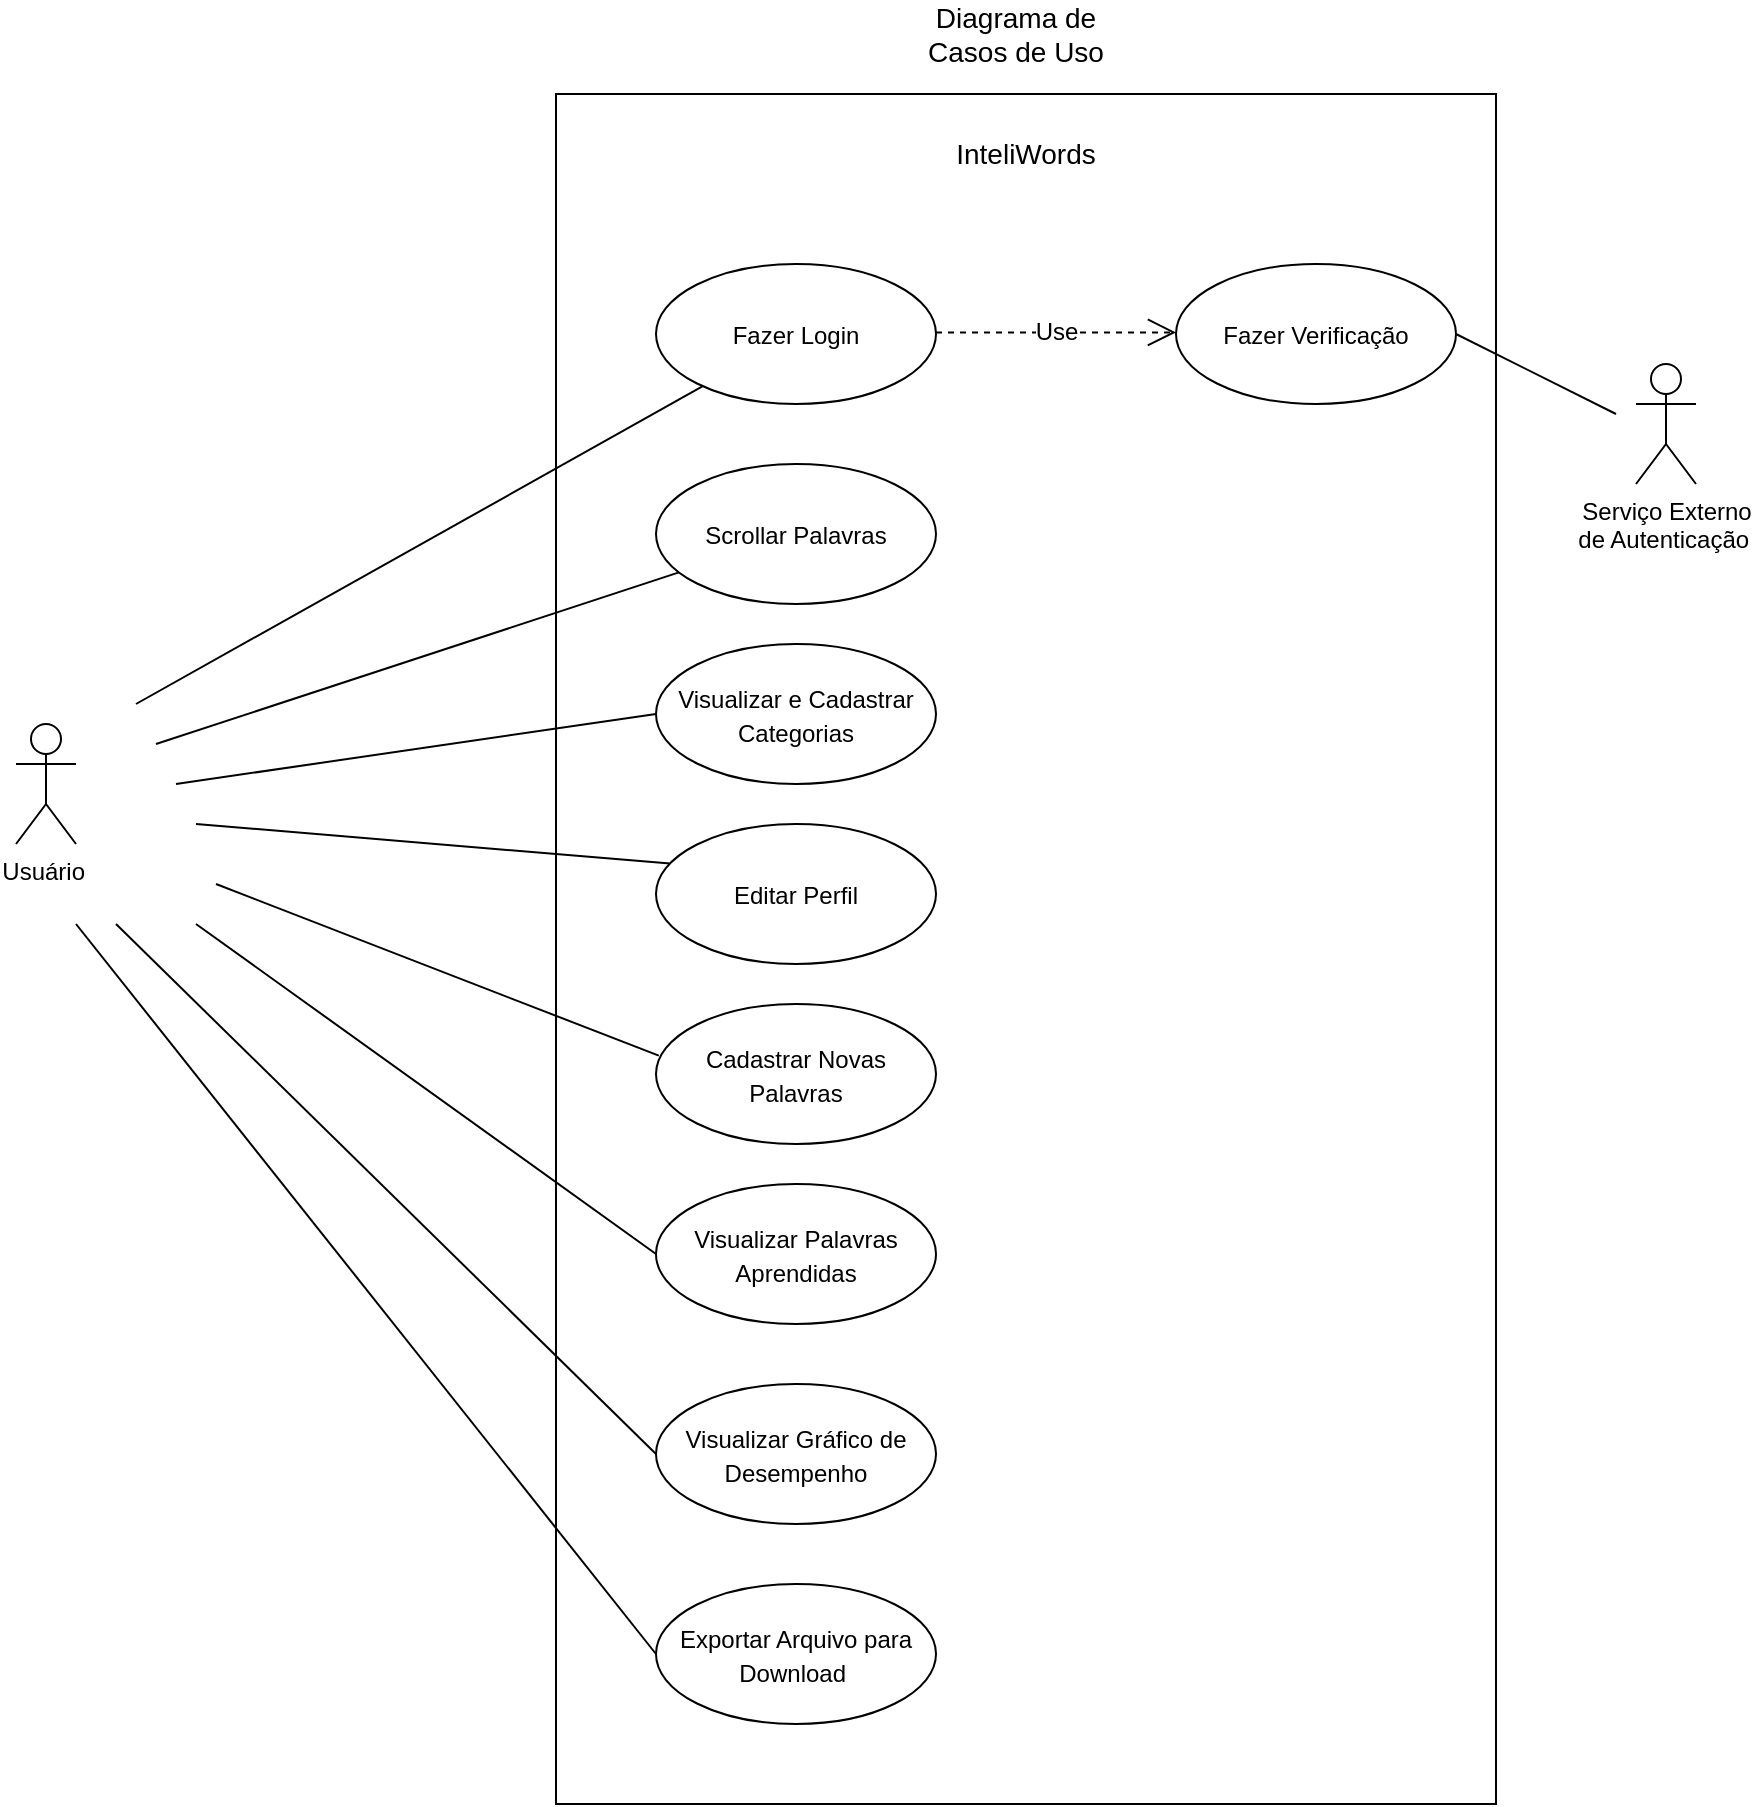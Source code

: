 <mxfile version="17.2.1" type="device" pages="4"><diagram id="paSRn-Yn3ksIK5DWVa9q" name="Casos-de-Uso"><mxGraphModel dx="1865" dy="579" grid="1" gridSize="10" guides="1" tooltips="1" connect="1" arrows="1" fold="1" page="1" pageScale="1" pageWidth="827" pageHeight="1169" math="0" shadow="0"><root><mxCell id="0"/><mxCell id="1" parent="0"/><mxCell id="obXi1if2XEoIWcobELV8-1" value="Usuário&amp;nbsp;" style="shape=umlActor;verticalLabelPosition=bottom;verticalAlign=top;html=1;" parent="1" vertex="1"><mxGeometry x="-40" y="390" width="30" height="60" as="geometry"/></mxCell><mxCell id="obXi1if2XEoIWcobELV8-2" value="" style="rounded=0;whiteSpace=wrap;html=1;" parent="1" vertex="1"><mxGeometry x="230" y="75" width="470" height="855" as="geometry"/></mxCell><mxCell id="obXi1if2XEoIWcobELV8-3" value="&lt;font style=&quot;font-size: 14px&quot;&gt;InteliWords&lt;/font&gt;" style="text;html=1;strokeColor=none;fillColor=none;align=center;verticalAlign=middle;whiteSpace=wrap;rounded=0;" parent="1" vertex="1"><mxGeometry x="435" y="90" width="60" height="30" as="geometry"/></mxCell><mxCell id="obXi1if2XEoIWcobELV8-4" value="&lt;span style=&quot;font-size: 12px&quot;&gt;Fazer Login&lt;/span&gt;" style="ellipse;whiteSpace=wrap;html=1;fontSize=14;" parent="1" vertex="1"><mxGeometry x="280" y="160" width="140" height="70" as="geometry"/></mxCell><mxCell id="obXi1if2XEoIWcobELV8-5" value="&lt;span style=&quot;font-size: 12px&quot;&gt;Fazer Verificação&lt;/span&gt;" style="ellipse;whiteSpace=wrap;html=1;fontSize=14;" parent="1" vertex="1"><mxGeometry x="540" y="160" width="140" height="70" as="geometry"/></mxCell><mxCell id="obXi1if2XEoIWcobELV8-7" value="Use" style="endArrow=open;endSize=12;dashed=1;html=1;rounded=0;fontSize=12;" parent="1" edge="1"><mxGeometry width="160" relative="1" as="geometry"><mxPoint x="420" y="194.23" as="sourcePoint"/><mxPoint x="540" y="194.23" as="targetPoint"/></mxGeometry></mxCell><mxCell id="obXi1if2XEoIWcobELV8-12" value="&lt;span style=&quot;font-size: 12px&quot;&gt;Scrollar Palavras&lt;/span&gt;" style="ellipse;whiteSpace=wrap;html=1;fontSize=14;" parent="1" vertex="1"><mxGeometry x="280" y="260" width="140" height="70" as="geometry"/></mxCell><mxCell id="obXi1if2XEoIWcobELV8-13" value="&lt;span style=&quot;font-size: 12px&quot;&gt;Visualizar e Cadastrar Categorias&lt;/span&gt;" style="ellipse;whiteSpace=wrap;html=1;fontSize=14;" parent="1" vertex="1"><mxGeometry x="280" y="350" width="140" height="70" as="geometry"/></mxCell><mxCell id="obXi1if2XEoIWcobELV8-14" value="&lt;span style=&quot;font-size: 12px&quot;&gt;Cadastrar Novas Palavras&lt;/span&gt;" style="ellipse;whiteSpace=wrap;html=1;fontSize=14;" parent="1" vertex="1"><mxGeometry x="280" y="530" width="140" height="70" as="geometry"/></mxCell><mxCell id="obXi1if2XEoIWcobELV8-15" value="&lt;span style=&quot;font-size: 12px&quot;&gt;Visualizar Palavras Aprendidas&lt;/span&gt;" style="ellipse;whiteSpace=wrap;html=1;fontSize=14;" parent="1" vertex="1"><mxGeometry x="280" y="620" width="140" height="70" as="geometry"/></mxCell><mxCell id="obXi1if2XEoIWcobELV8-17" value="&lt;span style=&quot;font-size: 12px&quot;&gt;Editar Perfil&lt;/span&gt;" style="ellipse;whiteSpace=wrap;html=1;fontSize=14;" parent="1" vertex="1"><mxGeometry x="280" y="440" width="140" height="70" as="geometry"/></mxCell><mxCell id="obXi1if2XEoIWcobELV8-18" value="" style="endArrow=none;html=1;rounded=0;fontSize=12;" parent="1" target="obXi1if2XEoIWcobELV8-4" edge="1"><mxGeometry width="50" height="50" relative="1" as="geometry"><mxPoint x="20" y="380" as="sourcePoint"/><mxPoint x="190" y="150" as="targetPoint"/></mxGeometry></mxCell><mxCell id="obXi1if2XEoIWcobELV8-20" value="" style="endArrow=none;html=1;rounded=0;fontSize=12;" parent="1" target="obXi1if2XEoIWcobELV8-12" edge="1"><mxGeometry width="50" height="50" relative="1" as="geometry"><mxPoint x="30" y="400" as="sourcePoint"/><mxPoint x="295.673" y="292.978" as="targetPoint"/></mxGeometry></mxCell><mxCell id="obXi1if2XEoIWcobELV8-21" value="" style="endArrow=none;html=1;rounded=0;fontSize=12;entryX=0;entryY=0.5;entryDx=0;entryDy=0;" parent="1" target="obXi1if2XEoIWcobELV8-13" edge="1"><mxGeometry width="50" height="50" relative="1" as="geometry"><mxPoint x="40" y="420" as="sourcePoint"/><mxPoint x="303.483" y="325.651" as="targetPoint"/></mxGeometry></mxCell><mxCell id="obXi1if2XEoIWcobELV8-22" value="" style="endArrow=none;html=1;rounded=0;fontSize=12;entryX=0.05;entryY=0.283;entryDx=0;entryDy=0;entryPerimeter=0;" parent="1" target="obXi1if2XEoIWcobELV8-17" edge="1"><mxGeometry width="50" height="50" relative="1" as="geometry"><mxPoint x="50" y="440" as="sourcePoint"/><mxPoint x="290" y="395" as="targetPoint"/></mxGeometry></mxCell><mxCell id="obXi1if2XEoIWcobELV8-23" value="" style="endArrow=none;html=1;rounded=0;fontSize=12;entryX=0.01;entryY=0.369;entryDx=0;entryDy=0;entryPerimeter=0;" parent="1" target="obXi1if2XEoIWcobELV8-14" edge="1"><mxGeometry width="50" height="50" relative="1" as="geometry"><mxPoint x="60" y="470" as="sourcePoint"/><mxPoint x="297" y="469.81" as="targetPoint"/></mxGeometry></mxCell><mxCell id="obXi1if2XEoIWcobELV8-25" value="&lt;span style=&quot;font-size: 12px&quot;&gt;Visualizar Gráfico de Desempenho&lt;/span&gt;" style="ellipse;whiteSpace=wrap;html=1;fontSize=14;" parent="1" vertex="1"><mxGeometry x="280" y="720" width="140" height="70" as="geometry"/></mxCell><mxCell id="obXi1if2XEoIWcobELV8-27" value="" style="endArrow=none;html=1;rounded=0;fontSize=12;entryX=0;entryY=0.5;entryDx=0;entryDy=0;" parent="1" target="obXi1if2XEoIWcobELV8-15" edge="1"><mxGeometry width="50" height="50" relative="1" as="geometry"><mxPoint x="50" y="490" as="sourcePoint"/><mxPoint x="261.4" y="565.83" as="targetPoint"/></mxGeometry></mxCell><mxCell id="obXi1if2XEoIWcobELV8-28" value="" style="endArrow=none;html=1;rounded=0;fontSize=12;entryX=0;entryY=0.5;entryDx=0;entryDy=0;" parent="1" target="obXi1if2XEoIWcobELV8-25" edge="1"><mxGeometry width="50" height="50" relative="1" as="geometry"><mxPoint x="10" y="490" as="sourcePoint"/><mxPoint x="260" y="675" as="targetPoint"/></mxGeometry></mxCell><mxCell id="obXi1if2XEoIWcobELV8-41" value="&lt;span style=&quot;font-size: 14px&quot;&gt;Diagrama de Casos de Uso&lt;/span&gt;" style="text;html=1;strokeColor=none;fillColor=none;align=center;verticalAlign=middle;whiteSpace=wrap;rounded=0;" parent="1" vertex="1"><mxGeometry x="410" y="30" width="100" height="30" as="geometry"/></mxCell><mxCell id="obXi1if2XEoIWcobELV8-42" value="Serviço Externo&lt;br&gt;de Autenticação&amp;nbsp;" style="shape=umlActor;verticalLabelPosition=bottom;verticalAlign=top;html=1;" parent="1" vertex="1"><mxGeometry x="770" y="210" width="30" height="60" as="geometry"/></mxCell><mxCell id="obXi1if2XEoIWcobELV8-44" value="" style="endArrow=none;html=1;rounded=0;fontSize=12;exitX=1;exitY=0.5;exitDx=0;exitDy=0;" parent="1" source="obXi1if2XEoIWcobELV8-5" edge="1"><mxGeometry width="50" height="50" relative="1" as="geometry"><mxPoint x="420" y="390" as="sourcePoint"/><mxPoint x="760" y="235" as="targetPoint"/></mxGeometry></mxCell><mxCell id="KtmjBKizJ_OUmA9YbcLY-1" value="&lt;span style=&quot;font-size: 12px&quot;&gt;Exportar Arquivo para Download&amp;nbsp;&lt;/span&gt;" style="ellipse;whiteSpace=wrap;html=1;fontSize=14;" parent="1" vertex="1"><mxGeometry x="280" y="820" width="140" height="70" as="geometry"/></mxCell><mxCell id="KtmjBKizJ_OUmA9YbcLY-2" value="" style="endArrow=none;html=1;rounded=0;fontSize=12;entryX=0;entryY=0.5;entryDx=0;entryDy=0;" parent="1" target="KtmjBKizJ_OUmA9YbcLY-1" edge="1"><mxGeometry width="50" height="50" relative="1" as="geometry"><mxPoint x="-10" y="490" as="sourcePoint"/><mxPoint x="270" y="850" as="targetPoint"/></mxGeometry></mxCell></root></mxGraphModel></diagram><diagram id="_Dv4QqCmJQwySrr1xYNk" name="MER-Conceitual"><mxGraphModel dx="562" dy="577" grid="1" gridSize="10" guides="1" tooltips="1" connect="1" arrows="1" fold="1" page="1" pageScale="1" pageWidth="827" pageHeight="1169" math="0" shadow="0"><root><mxCell id="0"/><mxCell id="1" parent="0"/><mxCell id="rVqC3Eb0WJimWEoPqvsY-4" style="edgeStyle=orthogonalEdgeStyle;rounded=0;orthogonalLoop=1;jettySize=auto;html=1;entryX=0;entryY=0.5;entryDx=0;entryDy=0;endArrow=none;endFill=0;" parent="1" source="SmYDaDlkb3276MSdxB4Z-1" target="SmYDaDlkb3276MSdxB4Z-2" edge="1"><mxGeometry relative="1" as="geometry"><Array as="points"><mxPoint x="270" y="430"/></Array></mxGeometry></mxCell><mxCell id="SmYDaDlkb3276MSdxB4Z-1" value="Usuario" style="whiteSpace=wrap;html=1;align=center;" parent="1" vertex="1"><mxGeometry x="230" y="360" width="100" height="40" as="geometry"/></mxCell><mxCell id="rVqC3Eb0WJimWEoPqvsY-3" style="edgeStyle=orthogonalEdgeStyle;rounded=0;orthogonalLoop=1;jettySize=auto;html=1;endArrow=none;endFill=0;" parent="1" source="SmYDaDlkb3276MSdxB4Z-2" target="SmYDaDlkb3276MSdxB4Z-3" edge="1"><mxGeometry relative="1" as="geometry"/></mxCell><mxCell id="SmYDaDlkb3276MSdxB4Z-2" value="NomeCategoria" style="whiteSpace=wrap;html=1;align=center;" parent="1" vertex="1"><mxGeometry x="430" y="410" width="100" height="40" as="geometry"/></mxCell><mxCell id="SmYDaDlkb3276MSdxB4Z-3" value="PalavrasUsuario" style="whiteSpace=wrap;html=1;align=center;" parent="1" vertex="1"><mxGeometry x="640" y="360" width="100" height="40" as="geometry"/></mxCell><mxCell id="CJldCpGB_yZu2jR_Q2ml-3" value="1" style="text;html=1;align=center;verticalAlign=middle;resizable=0;points=[];autosize=1;strokeColor=none;fillColor=none;" parent="1" vertex="1"><mxGeometry x="250" y="400" width="20" height="20" as="geometry"/></mxCell><mxCell id="CJldCpGB_yZu2jR_Q2ml-4" value="1" style="text;html=1;align=center;verticalAlign=middle;resizable=0;points=[];autosize=1;strokeColor=none;fillColor=none;" parent="1" vertex="1"><mxGeometry x="530" y="410" width="20" height="20" as="geometry"/></mxCell><mxCell id="CJldCpGB_yZu2jR_Q2ml-5" value="N" style="text;html=1;align=center;verticalAlign=middle;resizable=0;points=[];autosize=1;strokeColor=none;fillColor=none;" parent="1" vertex="1"><mxGeometry x="690" y="400" width="20" height="20" as="geometry"/></mxCell><mxCell id="CJldCpGB_yZu2jR_Q2ml-6" value="N" style="text;html=1;align=center;verticalAlign=middle;resizable=0;points=[];autosize=1;strokeColor=none;fillColor=none;" parent="1" vertex="1"><mxGeometry x="410" y="410" width="20" height="20" as="geometry"/></mxCell></root></mxGraphModel></diagram><diagram id="atFK7kUKAw8fVQMb6RmW" name="MER-LÓGICO"><mxGraphModel dx="1038" dy="579" grid="1" gridSize="10" guides="1" tooltips="1" connect="1" arrows="1" fold="1" page="1" pageScale="1" pageWidth="827" pageHeight="1169" math="0" shadow="0"><root><mxCell id="BHOm-FVCa-HRF7TYZe_W-0"/><mxCell id="BHOm-FVCa-HRF7TYZe_W-1" parent="BHOm-FVCa-HRF7TYZe_W-0"/><mxCell id="cLUZGT3sgF4Qy4oNZ-go-7" value="Usuario" style="shape=table;startSize=30;container=1;collapsible=1;childLayout=tableLayout;fixedRows=1;rowLines=0;fontStyle=1;align=center;resizeLast=1;fontSize=12;" parent="BHOm-FVCa-HRF7TYZe_W-1" vertex="1"><mxGeometry x="290" y="200" width="180" height="220" as="geometry"/></mxCell><mxCell id="cLUZGT3sgF4Qy4oNZ-go-11" value="" style="shape=tableRow;horizontal=0;startSize=0;swimlaneHead=0;swimlaneBody=0;fillColor=none;collapsible=0;dropTarget=0;points=[[0,0.5],[1,0.5]];portConstraint=eastwest;top=0;left=0;right=0;bottom=1;fontSize=12;" parent="cLUZGT3sgF4Qy4oNZ-go-7" vertex="1"><mxGeometry y="30" width="180" height="30" as="geometry"/></mxCell><mxCell id="cLUZGT3sgF4Qy4oNZ-go-12" value="PK" style="shape=partialRectangle;connectable=0;fillColor=none;top=0;left=0;bottom=0;right=0;fontStyle=1;overflow=hidden;fontSize=12;" parent="cLUZGT3sgF4Qy4oNZ-go-11" vertex="1"><mxGeometry width="60" height="30" as="geometry"><mxRectangle width="60" height="30" as="alternateBounds"/></mxGeometry></mxCell><mxCell id="cLUZGT3sgF4Qy4oNZ-go-13" value="idUsuario" style="shape=partialRectangle;connectable=0;fillColor=none;top=0;left=0;bottom=0;right=0;align=left;spacingLeft=6;fontStyle=5;overflow=hidden;fontSize=12;" parent="cLUZGT3sgF4Qy4oNZ-go-11" vertex="1"><mxGeometry x="60" width="120" height="30" as="geometry"><mxRectangle width="120" height="30" as="alternateBounds"/></mxGeometry></mxCell><mxCell id="cLUZGT3sgF4Qy4oNZ-go-14" value="" style="shape=tableRow;horizontal=0;startSize=0;swimlaneHead=0;swimlaneBody=0;fillColor=none;collapsible=0;dropTarget=0;points=[[0,0.5],[1,0.5]];portConstraint=eastwest;top=0;left=0;right=0;bottom=0;fontSize=12;" parent="cLUZGT3sgF4Qy4oNZ-go-7" vertex="1"><mxGeometry y="60" width="180" height="30" as="geometry"/></mxCell><mxCell id="cLUZGT3sgF4Qy4oNZ-go-15" value="" style="shape=partialRectangle;connectable=0;fillColor=none;top=0;left=0;bottom=0;right=0;editable=1;overflow=hidden;fontSize=12;" parent="cLUZGT3sgF4Qy4oNZ-go-14" vertex="1"><mxGeometry width="60" height="30" as="geometry"><mxRectangle width="60" height="30" as="alternateBounds"/></mxGeometry></mxCell><mxCell id="cLUZGT3sgF4Qy4oNZ-go-16" value="email: varchar(255)" style="shape=partialRectangle;connectable=0;fillColor=none;top=0;left=0;bottom=0;right=0;align=left;spacingLeft=6;overflow=hidden;fontSize=12;" parent="cLUZGT3sgF4Qy4oNZ-go-14" vertex="1"><mxGeometry x="60" width="120" height="30" as="geometry"><mxRectangle width="120" height="30" as="alternateBounds"/></mxGeometry></mxCell><mxCell id="cLUZGT3sgF4Qy4oNZ-go-17" value="" style="shape=tableRow;horizontal=0;startSize=0;swimlaneHead=0;swimlaneBody=0;fillColor=none;collapsible=0;dropTarget=0;points=[[0,0.5],[1,0.5]];portConstraint=eastwest;top=0;left=0;right=0;bottom=0;fontSize=12;" parent="cLUZGT3sgF4Qy4oNZ-go-7" vertex="1"><mxGeometry y="90" width="180" height="30" as="geometry"/></mxCell><mxCell id="cLUZGT3sgF4Qy4oNZ-go-18" value="" style="shape=partialRectangle;connectable=0;fillColor=none;top=0;left=0;bottom=0;right=0;editable=1;overflow=hidden;fontSize=12;" parent="cLUZGT3sgF4Qy4oNZ-go-17" vertex="1"><mxGeometry width="60" height="30" as="geometry"><mxRectangle width="60" height="30" as="alternateBounds"/></mxGeometry></mxCell><mxCell id="cLUZGT3sgF4Qy4oNZ-go-19" value="nome: varchar(255)" style="shape=partialRectangle;connectable=0;fillColor=none;top=0;left=0;bottom=0;right=0;align=left;spacingLeft=6;overflow=hidden;fontSize=12;" parent="cLUZGT3sgF4Qy4oNZ-go-17" vertex="1"><mxGeometry x="60" width="120" height="30" as="geometry"><mxRectangle width="120" height="30" as="alternateBounds"/></mxGeometry></mxCell><mxCell id="cLUZGT3sgF4Qy4oNZ-go-20" value="" style="shape=tableRow;horizontal=0;startSize=0;swimlaneHead=0;swimlaneBody=0;fillColor=none;collapsible=0;dropTarget=0;points=[[0,0.5],[1,0.5]];portConstraint=eastwest;top=0;left=0;right=0;bottom=0;fontSize=12;" parent="cLUZGT3sgF4Qy4oNZ-go-7" vertex="1"><mxGeometry y="120" width="180" height="30" as="geometry"/></mxCell><mxCell id="cLUZGT3sgF4Qy4oNZ-go-21" value="" style="shape=partialRectangle;connectable=0;fillColor=none;top=0;left=0;bottom=0;right=0;editable=1;overflow=hidden;fontSize=12;" parent="cLUZGT3sgF4Qy4oNZ-go-20" vertex="1"><mxGeometry width="60" height="30" as="geometry"><mxRectangle width="60" height="30" as="alternateBounds"/></mxGeometry></mxCell><mxCell id="cLUZGT3sgF4Qy4oNZ-go-22" value="userId: varchar(255)" style="shape=partialRectangle;connectable=0;fillColor=none;top=0;left=0;bottom=0;right=0;align=left;spacingLeft=6;overflow=hidden;fontSize=12;" parent="cLUZGT3sgF4Qy4oNZ-go-20" vertex="1"><mxGeometry x="60" width="120" height="30" as="geometry"><mxRectangle width="120" height="30" as="alternateBounds"/></mxGeometry></mxCell><mxCell id="cLUZGT3sgF4Qy4oNZ-go-23" value="" style="shape=tableRow;horizontal=0;startSize=0;swimlaneHead=0;swimlaneBody=0;fillColor=none;collapsible=0;dropTarget=0;points=[[0,0.5],[1,0.5]];portConstraint=eastwest;top=0;left=0;right=0;bottom=0;fontSize=12;" parent="cLUZGT3sgF4Qy4oNZ-go-7" vertex="1"><mxGeometry y="150" width="180" height="30" as="geometry"/></mxCell><mxCell id="cLUZGT3sgF4Qy4oNZ-go-24" value="" style="shape=partialRectangle;connectable=0;fillColor=none;top=0;left=0;bottom=0;right=0;editable=1;overflow=hidden;fontSize=12;" parent="cLUZGT3sgF4Qy4oNZ-go-23" vertex="1"><mxGeometry width="60" height="30" as="geometry"><mxRectangle width="60" height="30" as="alternateBounds"/></mxGeometry></mxCell><mxCell id="cLUZGT3sgF4Qy4oNZ-go-25" value="foto: varchar(255)" style="shape=partialRectangle;connectable=0;fillColor=none;top=0;left=0;bottom=0;right=0;align=left;spacingLeft=6;overflow=hidden;fontSize=12;" parent="cLUZGT3sgF4Qy4oNZ-go-23" vertex="1"><mxGeometry x="60" width="120" height="30" as="geometry"><mxRectangle width="120" height="30" as="alternateBounds"/></mxGeometry></mxCell><mxCell id="Xp9KRjz3Iol4NCc22MZR-0" value="" style="shape=tableRow;horizontal=0;startSize=0;swimlaneHead=0;swimlaneBody=0;fillColor=none;collapsible=0;dropTarget=0;points=[[0,0.5],[1,0.5]];portConstraint=eastwest;top=0;left=0;right=0;bottom=0;fontSize=12;" parent="cLUZGT3sgF4Qy4oNZ-go-7" vertex="1"><mxGeometry y="180" width="180" height="30" as="geometry"/></mxCell><mxCell id="Xp9KRjz3Iol4NCc22MZR-1" value="" style="shape=partialRectangle;connectable=0;fillColor=none;top=0;left=0;bottom=0;right=0;editable=1;overflow=hidden;fontSize=12;" parent="Xp9KRjz3Iol4NCc22MZR-0" vertex="1"><mxGeometry width="60" height="30" as="geometry"><mxRectangle width="60" height="30" as="alternateBounds"/></mxGeometry></mxCell><mxCell id="Xp9KRjz3Iol4NCc22MZR-2" value="ativado: bit" style="shape=partialRectangle;connectable=0;fillColor=none;top=0;left=0;bottom=0;right=0;align=left;spacingLeft=6;overflow=hidden;fontSize=12;" parent="Xp9KRjz3Iol4NCc22MZR-0" vertex="1"><mxGeometry x="60" width="120" height="30" as="geometry"><mxRectangle width="120" height="30" as="alternateBounds"/></mxGeometry></mxCell><mxCell id="_75o64aLXUpikpEKsATQ-0" value="PalavrasUsuario" style="shape=table;startSize=20;container=1;collapsible=1;childLayout=tableLayout;fixedRows=1;rowLines=0;fontStyle=1;align=center;resizeLast=1;fontSize=12;" parent="BHOm-FVCa-HRF7TYZe_W-1" vertex="1"><mxGeometry x="840" y="170" width="180" height="250" as="geometry"/></mxCell><mxCell id="_75o64aLXUpikpEKsATQ-16" value="" style="shape=tableRow;horizontal=0;startSize=0;swimlaneHead=0;swimlaneBody=0;fillColor=none;collapsible=0;dropTarget=0;points=[[0,0.5],[1,0.5]];portConstraint=eastwest;top=0;left=0;right=0;bottom=0;fontSize=12;" parent="_75o64aLXUpikpEKsATQ-0" vertex="1"><mxGeometry y="20" width="180" height="30" as="geometry"/></mxCell><mxCell id="_75o64aLXUpikpEKsATQ-17" value="PK" style="shape=partialRectangle;connectable=0;fillColor=none;top=0;left=0;bottom=0;right=0;fontStyle=0;overflow=hidden;fontSize=12;" parent="_75o64aLXUpikpEKsATQ-16" vertex="1"><mxGeometry width="30" height="30" as="geometry"><mxRectangle width="30" height="30" as="alternateBounds"/></mxGeometry></mxCell><mxCell id="_75o64aLXUpikpEKsATQ-18" value="idPalavrasUsuario" style="shape=partialRectangle;connectable=0;fillColor=none;top=0;left=0;bottom=0;right=0;align=left;spacingLeft=6;fontStyle=5;overflow=hidden;fontSize=12;" parent="_75o64aLXUpikpEKsATQ-16" vertex="1"><mxGeometry x="30" width="150" height="30" as="geometry"><mxRectangle width="150" height="30" as="alternateBounds"/></mxGeometry></mxCell><mxCell id="_75o64aLXUpikpEKsATQ-22" value="" style="shape=tableRow;horizontal=0;startSize=0;swimlaneHead=0;swimlaneBody=0;fillColor=none;collapsible=0;dropTarget=0;points=[[0,0.5],[1,0.5]];portConstraint=eastwest;top=0;left=0;right=0;bottom=1;fontSize=12;" parent="_75o64aLXUpikpEKsATQ-0" vertex="1"><mxGeometry y="50" width="180" height="30" as="geometry"/></mxCell><mxCell id="_75o64aLXUpikpEKsATQ-23" value="FK" style="shape=partialRectangle;connectable=0;fillColor=none;top=0;left=0;bottom=0;right=0;fontStyle=0;overflow=hidden;fontSize=12;" parent="_75o64aLXUpikpEKsATQ-22" vertex="1"><mxGeometry width="30" height="30" as="geometry"><mxRectangle width="30" height="30" as="alternateBounds"/></mxGeometry></mxCell><mxCell id="_75o64aLXUpikpEKsATQ-24" value="idCategoria" style="shape=partialRectangle;connectable=0;fillColor=none;top=0;left=0;bottom=0;right=0;align=left;spacingLeft=6;fontStyle=0;overflow=hidden;fontSize=12;" parent="_75o64aLXUpikpEKsATQ-22" vertex="1"><mxGeometry x="30" width="150" height="30" as="geometry"><mxRectangle width="150" height="30" as="alternateBounds"/></mxGeometry></mxCell><mxCell id="BHOm-FVCa-HRF7TYZe_W-19" value="" style="shape=tableRow;horizontal=0;startSize=0;swimlaneHead=0;swimlaneBody=0;fillColor=none;collapsible=0;dropTarget=0;points=[[0,0.5],[1,0.5]];portConstraint=eastwest;top=0;left=0;right=0;bottom=0;fontSize=12;" parent="_75o64aLXUpikpEKsATQ-0" vertex="1"><mxGeometry y="80" width="180" height="30" as="geometry"/></mxCell><mxCell id="BHOm-FVCa-HRF7TYZe_W-20" value="" style="shape=partialRectangle;connectable=0;fillColor=none;top=0;left=0;bottom=0;right=0;editable=1;overflow=hidden;fontSize=12;" parent="BHOm-FVCa-HRF7TYZe_W-19" vertex="1"><mxGeometry width="30" height="30" as="geometry"><mxRectangle width="30" height="30" as="alternateBounds"/></mxGeometry></mxCell><mxCell id="BHOm-FVCa-HRF7TYZe_W-21" value="tituloPalavra: varchar(80)" style="shape=partialRectangle;connectable=0;fillColor=none;top=0;left=0;bottom=0;right=0;align=left;spacingLeft=6;overflow=hidden;fontSize=12;" parent="BHOm-FVCa-HRF7TYZe_W-19" vertex="1"><mxGeometry x="30" width="150" height="30" as="geometry"><mxRectangle width="150" height="30" as="alternateBounds"/></mxGeometry></mxCell><mxCell id="BHOm-FVCa-HRF7TYZe_W-25" value="" style="shape=tableRow;horizontal=0;startSize=0;swimlaneHead=0;swimlaneBody=0;fillColor=none;collapsible=0;dropTarget=0;points=[[0,0.5],[1,0.5]];portConstraint=eastwest;top=0;left=0;right=0;bottom=0;fontSize=12;" parent="_75o64aLXUpikpEKsATQ-0" vertex="1"><mxGeometry y="110" width="180" height="30" as="geometry"/></mxCell><mxCell id="BHOm-FVCa-HRF7TYZe_W-26" value="" style="shape=partialRectangle;connectable=0;fillColor=none;top=0;left=0;bottom=0;right=0;editable=1;overflow=hidden;fontSize=12;" parent="BHOm-FVCa-HRF7TYZe_W-25" vertex="1"><mxGeometry width="30" height="30" as="geometry"><mxRectangle width="30" height="30" as="alternateBounds"/></mxGeometry></mxCell><mxCell id="BHOm-FVCa-HRF7TYZe_W-27" value="definicao: varchar(255)" style="shape=partialRectangle;connectable=0;fillColor=none;top=0;left=0;bottom=0;right=0;align=left;spacingLeft=6;overflow=hidden;fontSize=12;" parent="BHOm-FVCa-HRF7TYZe_W-25" vertex="1"><mxGeometry x="30" width="150" height="30" as="geometry"><mxRectangle width="150" height="30" as="alternateBounds"/></mxGeometry></mxCell><mxCell id="-CJi5OY7o-g9V_LBo7jm-0" value="" style="shape=tableRow;horizontal=0;startSize=0;swimlaneHead=0;swimlaneBody=0;fillColor=none;collapsible=0;dropTarget=0;points=[[0,0.5],[1,0.5]];portConstraint=eastwest;top=0;left=0;right=0;bottom=0;fontSize=12;" parent="_75o64aLXUpikpEKsATQ-0" vertex="1"><mxGeometry y="140" width="180" height="30" as="geometry"/></mxCell><mxCell id="-CJi5OY7o-g9V_LBo7jm-1" value="" style="shape=partialRectangle;connectable=0;fillColor=none;top=0;left=0;bottom=0;right=0;editable=1;overflow=hidden;fontSize=12;" parent="-CJi5OY7o-g9V_LBo7jm-0" vertex="1"><mxGeometry width="30" height="30" as="geometry"><mxRectangle width="30" height="30" as="alternateBounds"/></mxGeometry></mxCell><mxCell id="-CJi5OY7o-g9V_LBo7jm-2" value="descricao: varchar(255)" style="shape=partialRectangle;connectable=0;fillColor=none;top=0;left=0;bottom=0;right=0;align=left;spacingLeft=6;overflow=hidden;fontSize=12;" parent="-CJi5OY7o-g9V_LBo7jm-0" vertex="1"><mxGeometry x="30" width="150" height="30" as="geometry"><mxRectangle width="150" height="30" as="alternateBounds"/></mxGeometry></mxCell><mxCell id="BNwJeU6bYJwaxQw9tD8Y-3" value="" style="shape=tableRow;horizontal=0;startSize=0;swimlaneHead=0;swimlaneBody=0;fillColor=none;collapsible=0;dropTarget=0;points=[[0,0.5],[1,0.5]];portConstraint=eastwest;top=0;left=0;right=0;bottom=0;fontSize=12;" parent="_75o64aLXUpikpEKsATQ-0" vertex="1"><mxGeometry y="170" width="180" height="30" as="geometry"/></mxCell><mxCell id="BNwJeU6bYJwaxQw9tD8Y-4" value="" style="shape=partialRectangle;connectable=0;fillColor=none;top=0;left=0;bottom=0;right=0;editable=1;overflow=hidden;fontSize=12;" parent="BNwJeU6bYJwaxQw9tD8Y-3" vertex="1"><mxGeometry width="30" height="30" as="geometry"><mxRectangle width="30" height="30" as="alternateBounds"/></mxGeometry></mxCell><mxCell id="BNwJeU6bYJwaxQw9tD8Y-5" value="aprendido : bit" style="shape=partialRectangle;connectable=0;fillColor=none;top=0;left=0;bottom=0;right=0;align=left;spacingLeft=6;overflow=hidden;fontSize=12;" parent="BNwJeU6bYJwaxQw9tD8Y-3" vertex="1"><mxGeometry x="30" width="150" height="30" as="geometry"><mxRectangle width="150" height="30" as="alternateBounds"/></mxGeometry></mxCell><mxCell id="_75o64aLXUpikpEKsATQ-4" value="" style="shape=tableRow;horizontal=0;startSize=0;swimlaneHead=0;swimlaneBody=0;fillColor=none;collapsible=0;dropTarget=0;points=[[0,0.5],[1,0.5]];portConstraint=eastwest;top=0;left=0;right=0;bottom=0;fontSize=12;" parent="_75o64aLXUpikpEKsATQ-0" vertex="1"><mxGeometry y="200" width="180" height="30" as="geometry"/></mxCell><mxCell id="_75o64aLXUpikpEKsATQ-5" value="" style="shape=partialRectangle;connectable=0;fillColor=none;top=0;left=0;bottom=0;right=0;editable=1;overflow=hidden;fontSize=12;" parent="_75o64aLXUpikpEKsATQ-4" vertex="1"><mxGeometry width="30" height="30" as="geometry"><mxRectangle width="30" height="30" as="alternateBounds"/></mxGeometry></mxCell><mxCell id="_75o64aLXUpikpEKsATQ-6" value="dataCriacao : datetime" style="shape=partialRectangle;connectable=0;fillColor=none;top=0;left=0;bottom=0;right=0;align=left;spacingLeft=6;overflow=hidden;fontSize=12;" parent="_75o64aLXUpikpEKsATQ-4" vertex="1"><mxGeometry x="30" width="150" height="30" as="geometry"><mxRectangle width="150" height="30" as="alternateBounds"/></mxGeometry></mxCell><mxCell id="WJPQnKUKgj1fDvHzIMlO-0" value="Categoria" style="shape=table;startSize=30;container=1;collapsible=1;childLayout=tableLayout;fixedRows=1;rowLines=0;fontStyle=1;align=center;resizeLast=1;fontSize=12;" parent="BHOm-FVCa-HRF7TYZe_W-1" vertex="1"><mxGeometry x="530" y="430" width="250" height="130" as="geometry"/></mxCell><mxCell id="WJPQnKUKgj1fDvHzIMlO-1" value="" style="shape=tableRow;horizontal=0;startSize=0;swimlaneHead=0;swimlaneBody=0;fillColor=none;collapsible=0;dropTarget=0;points=[[0,0.5],[1,0.5]];portConstraint=eastwest;top=0;left=0;right=0;bottom=1;fontSize=12;" parent="WJPQnKUKgj1fDvHzIMlO-0" vertex="1"><mxGeometry y="30" width="250" height="30" as="geometry"/></mxCell><mxCell id="WJPQnKUKgj1fDvHzIMlO-2" value="PK" style="shape=partialRectangle;connectable=0;fillColor=none;top=0;left=0;bottom=0;right=0;fontStyle=1;overflow=hidden;fontSize=12;" parent="WJPQnKUKgj1fDvHzIMlO-1" vertex="1"><mxGeometry width="60" height="30" as="geometry"><mxRectangle width="60" height="30" as="alternateBounds"/></mxGeometry></mxCell><mxCell id="WJPQnKUKgj1fDvHzIMlO-3" value="idCategoria" style="shape=partialRectangle;connectable=0;fillColor=none;top=0;left=0;bottom=0;right=0;align=left;spacingLeft=6;fontStyle=5;overflow=hidden;fontSize=12;" parent="WJPQnKUKgj1fDvHzIMlO-1" vertex="1"><mxGeometry x="60" width="190" height="30" as="geometry"><mxRectangle width="190" height="30" as="alternateBounds"/></mxGeometry></mxCell><mxCell id="BNwJeU6bYJwaxQw9tD8Y-12" value="" style="shape=tableRow;horizontal=0;startSize=0;swimlaneHead=0;swimlaneBody=0;fillColor=none;collapsible=0;dropTarget=0;points=[[0,0.5],[1,0.5]];portConstraint=eastwest;top=0;left=0;right=0;bottom=1;fontSize=12;" parent="WJPQnKUKgj1fDvHzIMlO-0" vertex="1"><mxGeometry y="60" width="250" height="30" as="geometry"/></mxCell><mxCell id="BNwJeU6bYJwaxQw9tD8Y-13" value="FK" style="shape=partialRectangle;connectable=0;fillColor=none;top=0;left=0;bottom=0;right=0;fontStyle=1;overflow=hidden;fontSize=12;" parent="BNwJeU6bYJwaxQw9tD8Y-12" vertex="1"><mxGeometry width="60" height="30" as="geometry"><mxRectangle width="60" height="30" as="alternateBounds"/></mxGeometry></mxCell><mxCell id="BNwJeU6bYJwaxQw9tD8Y-14" value="idUsuario" style="shape=partialRectangle;connectable=0;fillColor=none;top=0;left=0;bottom=0;right=0;align=left;spacingLeft=6;fontStyle=5;overflow=hidden;fontSize=12;" parent="BNwJeU6bYJwaxQw9tD8Y-12" vertex="1"><mxGeometry x="60" width="190" height="30" as="geometry"><mxRectangle width="190" height="30" as="alternateBounds"/></mxGeometry></mxCell><mxCell id="WJPQnKUKgj1fDvHzIMlO-4" value="" style="shape=tableRow;horizontal=0;startSize=0;swimlaneHead=0;swimlaneBody=0;fillColor=none;collapsible=0;dropTarget=0;points=[[0,0.5],[1,0.5]];portConstraint=eastwest;top=0;left=0;right=0;bottom=0;fontSize=12;" parent="WJPQnKUKgj1fDvHzIMlO-0" vertex="1"><mxGeometry y="90" width="250" height="30" as="geometry"/></mxCell><mxCell id="WJPQnKUKgj1fDvHzIMlO-5" value="" style="shape=partialRectangle;connectable=0;fillColor=none;top=0;left=0;bottom=0;right=0;editable=1;overflow=hidden;fontSize=12;" parent="WJPQnKUKgj1fDvHzIMlO-4" vertex="1"><mxGeometry width="60" height="30" as="geometry"><mxRectangle width="60" height="30" as="alternateBounds"/></mxGeometry></mxCell><mxCell id="WJPQnKUKgj1fDvHzIMlO-6" value="tituloCategoria: varchar(255)" style="shape=partialRectangle;connectable=0;fillColor=none;top=0;left=0;bottom=0;right=0;align=left;spacingLeft=6;overflow=hidden;fontSize=12;" parent="WJPQnKUKgj1fDvHzIMlO-4" vertex="1"><mxGeometry x="60" width="190" height="30" as="geometry"><mxRectangle width="190" height="30" as="alternateBounds"/></mxGeometry></mxCell><mxCell id="BNwJeU6bYJwaxQw9tD8Y-15" value="" style="edgeStyle=entityRelationEdgeStyle;fontSize=12;html=1;endArrow=ERoneToMany;rounded=0;exitX=1;exitY=0.5;exitDx=0;exitDy=0;entryX=0;entryY=0.5;entryDx=0;entryDy=0;" parent="BHOm-FVCa-HRF7TYZe_W-1" source="cLUZGT3sgF4Qy4oNZ-go-11" target="BNwJeU6bYJwaxQw9tD8Y-12" edge="1"><mxGeometry width="100" height="100" relative="1" as="geometry"><mxPoint x="520" y="250" as="sourcePoint"/><mxPoint x="790" y="280" as="targetPoint"/></mxGeometry></mxCell><mxCell id="BNwJeU6bYJwaxQw9tD8Y-16" value="" style="edgeStyle=entityRelationEdgeStyle;fontSize=12;html=1;endArrow=ERoneToMany;rounded=0;entryX=0;entryY=0.5;entryDx=0;entryDy=0;exitX=1;exitY=0.5;exitDx=0;exitDy=0;" parent="BHOm-FVCa-HRF7TYZe_W-1" source="WJPQnKUKgj1fDvHzIMlO-1" target="_75o64aLXUpikpEKsATQ-22" edge="1"><mxGeometry width="100" height="100" relative="1" as="geometry"><mxPoint x="760" y="490" as="sourcePoint"/><mxPoint x="1190" y="500" as="targetPoint"/></mxGeometry></mxCell></root></mxGraphModel></diagram><diagram id="O1qIqbjoSUnEF23oJov-" name="Diagrama-Classes"><mxGraphModel dx="562" dy="577" grid="1" gridSize="10" guides="1" tooltips="1" connect="1" arrows="1" fold="1" page="1" pageScale="1" pageWidth="827" pageHeight="1169" math="0" shadow="0"><root><mxCell id="rWqJalmj7ukf1DUKTtWn-0"/><mxCell id="rWqJalmj7ukf1DUKTtWn-1" parent="rWqJalmj7ukf1DUKTtWn-0"/><mxCell id="IEUrD4unEU1TwncPKz7k-36" value="Usuario" style="swimlane;fontStyle=1;align=center;verticalAlign=top;childLayout=stackLayout;horizontal=1;startSize=26;horizontalStack=0;resizeParent=1;resizeParentMax=0;resizeLast=0;collapsible=1;marginBottom=0;" parent="rWqJalmj7ukf1DUKTtWn-1" vertex="1"><mxGeometry x="190" y="160" width="200" height="450" as="geometry"/></mxCell><mxCell id="IEUrD4unEU1TwncPKz7k-37" value="+ idUsuario: int" style="text;strokeColor=none;fillColor=none;align=left;verticalAlign=top;spacingLeft=4;spacingRight=4;overflow=hidden;rotatable=0;points=[[0,0.5],[1,0.5]];portConstraint=eastwest;" parent="IEUrD4unEU1TwncPKz7k-36" vertex="1"><mxGeometry y="26" width="200" height="26" as="geometry"/></mxCell><mxCell id="IEUrD4unEU1TwncPKz7k-38" value="+ email: string" style="text;strokeColor=none;fillColor=none;align=left;verticalAlign=top;spacingLeft=4;spacingRight=4;overflow=hidden;rotatable=0;points=[[0,0.5],[1,0.5]];portConstraint=eastwest;" parent="IEUrD4unEU1TwncPKz7k-36" vertex="1"><mxGeometry y="52" width="200" height="26" as="geometry"/></mxCell><mxCell id="IEUrD4unEU1TwncPKz7k-39" value="+ nome: string" style="text;strokeColor=none;fillColor=none;align=left;verticalAlign=top;spacingLeft=4;spacingRight=4;overflow=hidden;rotatable=0;points=[[0,0.5],[1,0.5]];portConstraint=eastwest;" parent="IEUrD4unEU1TwncPKz7k-36" vertex="1"><mxGeometry y="78" width="200" height="26" as="geometry"/></mxCell><mxCell id="IEUrD4unEU1TwncPKz7k-40" value="+ userId: string" style="text;strokeColor=none;fillColor=none;align=left;verticalAlign=top;spacingLeft=4;spacingRight=4;overflow=hidden;rotatable=0;points=[[0,0.5],[1,0.5]];portConstraint=eastwest;" parent="IEUrD4unEU1TwncPKz7k-36" vertex="1"><mxGeometry y="104" width="200" height="26" as="geometry"/></mxCell><mxCell id="IEUrD4unEU1TwncPKz7k-41" value="+ foto: string" style="text;strokeColor=none;fillColor=none;align=left;verticalAlign=top;spacingLeft=4;spacingRight=4;overflow=hidden;rotatable=0;points=[[0,0.5],[1,0.5]];portConstraint=eastwest;" parent="IEUrD4unEU1TwncPKz7k-36" vertex="1"><mxGeometry y="130" width="200" height="26" as="geometry"/></mxCell><mxCell id="IEUrD4unEU1TwncPKz7k-42" value="" style="line;strokeWidth=1;fillColor=none;align=left;verticalAlign=middle;spacingTop=-1;spacingLeft=3;spacingRight=3;rotatable=0;labelPosition=right;points=[];portConstraint=eastwest;" parent="IEUrD4unEU1TwncPKz7k-36" vertex="1"><mxGeometry y="156" width="200" height="8" as="geometry"/></mxCell><mxCell id="IEUrD4unEU1TwncPKz7k-43" value="+ FazerLogin()" style="text;strokeColor=none;fillColor=none;align=left;verticalAlign=top;spacingLeft=4;spacingRight=4;overflow=hidden;rotatable=0;points=[[0,0.5],[1,0.5]];portConstraint=eastwest;" parent="IEUrD4unEU1TwncPKz7k-36" vertex="1"><mxGeometry y="164" width="200" height="26" as="geometry"/></mxCell><mxCell id="IEUrD4unEU1TwncPKz7k-44" value="+ EditarPerfil()" style="text;strokeColor=none;fillColor=none;align=left;verticalAlign=top;spacingLeft=4;spacingRight=4;overflow=hidden;rotatable=0;points=[[0,0.5],[1,0.5]];portConstraint=eastwest;" parent="IEUrD4unEU1TwncPKz7k-36" vertex="1"><mxGeometry y="190" width="200" height="26" as="geometry"/></mxCell><mxCell id="IEUrD4unEU1TwncPKz7k-45" value="+ DesativarConta()" style="text;strokeColor=none;fillColor=none;align=left;verticalAlign=top;spacingLeft=4;spacingRight=4;overflow=hidden;rotatable=0;points=[[0,0.5],[1,0.5]];portConstraint=eastwest;" parent="IEUrD4unEU1TwncPKz7k-36" vertex="1"><mxGeometry y="216" width="200" height="26" as="geometry"/></mxCell><mxCell id="IEUrD4unEU1TwncPKz7k-46" value="+ AlterarStatusPalavra()" style="text;strokeColor=none;fillColor=none;align=left;verticalAlign=top;spacingLeft=4;spacingRight=4;overflow=hidden;rotatable=0;points=[[0,0.5],[1,0.5]];portConstraint=eastwest;" parent="IEUrD4unEU1TwncPKz7k-36" vertex="1"><mxGeometry y="242" width="200" height="26" as="geometry"/></mxCell><mxCell id="IEUrD4unEU1TwncPKz7k-47" value="+ CadastrarCategoria()" style="text;strokeColor=none;fillColor=none;align=left;verticalAlign=top;spacingLeft=4;spacingRight=4;overflow=hidden;rotatable=0;points=[[0,0.5],[1,0.5]];portConstraint=eastwest;" parent="IEUrD4unEU1TwncPKz7k-36" vertex="1"><mxGeometry y="268" width="200" height="26" as="geometry"/></mxCell><mxCell id="IEUrD4unEU1TwncPKz7k-48" value="+ ExcluirCategoria()" style="text;strokeColor=none;fillColor=none;align=left;verticalAlign=top;spacingLeft=4;spacingRight=4;overflow=hidden;rotatable=0;points=[[0,0.5],[1,0.5]];portConstraint=eastwest;" parent="IEUrD4unEU1TwncPKz7k-36" vertex="1"><mxGeometry y="294" width="200" height="26" as="geometry"/></mxCell><mxCell id="IEUrD4unEU1TwncPKz7k-49" value="+ CadastrarPalavras()" style="text;strokeColor=none;fillColor=none;align=left;verticalAlign=top;spacingLeft=4;spacingRight=4;overflow=hidden;rotatable=0;points=[[0,0.5],[1,0.5]];portConstraint=eastwest;" parent="IEUrD4unEU1TwncPKz7k-36" vertex="1"><mxGeometry y="320" width="200" height="26" as="geometry"/></mxCell><mxCell id="IEUrD4unEU1TwncPKz7k-50" value="+ EditarPalavras()" style="text;strokeColor=none;fillColor=none;align=left;verticalAlign=top;spacingLeft=4;spacingRight=4;overflow=hidden;rotatable=0;points=[[0,0.5],[1,0.5]];portConstraint=eastwest;" parent="IEUrD4unEU1TwncPKz7k-36" vertex="1"><mxGeometry y="346" width="200" height="26" as="geometry"/></mxCell><mxCell id="IEUrD4unEU1TwncPKz7k-51" value="+ VisualizarGrafico()" style="text;strokeColor=none;fillColor=none;align=left;verticalAlign=top;spacingLeft=4;spacingRight=4;overflow=hidden;rotatable=0;points=[[0,0.5],[1,0.5]];portConstraint=eastwest;" parent="IEUrD4unEU1TwncPKz7k-36" vertex="1"><mxGeometry y="372" width="200" height="26" as="geometry"/></mxCell><mxCell id="IEUrD4unEU1TwncPKz7k-52" value="+ VisualizarPalavrasAprendidas()" style="text;strokeColor=none;fillColor=none;align=left;verticalAlign=top;spacingLeft=4;spacingRight=4;overflow=hidden;rotatable=0;points=[[0,0.5],[1,0.5]];portConstraint=eastwest;" parent="IEUrD4unEU1TwncPKz7k-36" vertex="1"><mxGeometry y="398" width="200" height="26" as="geometry"/></mxCell><mxCell id="IEUrD4unEU1TwncPKz7k-53" value="+ BuscarPalavras()" style="text;strokeColor=none;fillColor=none;align=left;verticalAlign=top;spacingLeft=4;spacingRight=4;overflow=hidden;rotatable=0;points=[[0,0.5],[1,0.5]];portConstraint=eastwest;" parent="IEUrD4unEU1TwncPKz7k-36" vertex="1"><mxGeometry y="424" width="200" height="26" as="geometry"/></mxCell><mxCell id="IEUrD4unEU1TwncPKz7k-54" value="Categoria" style="swimlane;fontStyle=1;align=center;verticalAlign=top;childLayout=stackLayout;horizontal=1;startSize=26;horizontalStack=0;resizeParent=1;resizeParentMax=0;resizeLast=0;collapsible=1;marginBottom=0;" parent="rWqJalmj7ukf1DUKTtWn-1" vertex="1"><mxGeometry x="560" y="450" width="160" height="112" as="geometry"/></mxCell><mxCell id="IEUrD4unEU1TwncPKz7k-55" value="+ idCategoria: int" style="text;strokeColor=none;fillColor=none;align=left;verticalAlign=top;spacingLeft=4;spacingRight=4;overflow=hidden;rotatable=0;points=[[0,0.5],[1,0.5]];portConstraint=eastwest;" parent="IEUrD4unEU1TwncPKz7k-54" vertex="1"><mxGeometry y="26" width="160" height="26" as="geometry"/></mxCell><mxCell id="IEUrD4unEU1TwncPKz7k-56" value="+ idUsuario: int" style="text;strokeColor=none;fillColor=none;align=left;verticalAlign=top;spacingLeft=4;spacingRight=4;overflow=hidden;rotatable=0;points=[[0,0.5],[1,0.5]];portConstraint=eastwest;" parent="IEUrD4unEU1TwncPKz7k-54" vertex="1"><mxGeometry y="52" width="160" height="26" as="geometry"/></mxCell><mxCell id="IEUrD4unEU1TwncPKz7k-57" value="+ categoria: string" style="text;strokeColor=none;fillColor=none;align=left;verticalAlign=top;spacingLeft=4;spacingRight=4;overflow=hidden;rotatable=0;points=[[0,0.5],[1,0.5]];portConstraint=eastwest;" parent="IEUrD4unEU1TwncPKz7k-54" vertex="1"><mxGeometry y="78" width="160" height="26" as="geometry"/></mxCell><mxCell id="IEUrD4unEU1TwncPKz7k-58" value="" style="line;strokeWidth=1;fillColor=none;align=left;verticalAlign=middle;spacingTop=-1;spacingLeft=3;spacingRight=3;rotatable=0;labelPosition=right;points=[];portConstraint=eastwest;" parent="IEUrD4unEU1TwncPKz7k-54" vertex="1"><mxGeometry y="104" width="160" height="8" as="geometry"/></mxCell><mxCell id="IEUrD4unEU1TwncPKz7k-59" value="PalavrasUsuario" style="swimlane;fontStyle=1;align=center;verticalAlign=top;childLayout=stackLayout;horizontal=1;startSize=26;horizontalStack=0;resizeParent=1;resizeParentMax=0;resizeLast=0;collapsible=1;marginBottom=0;" parent="rWqJalmj7ukf1DUKTtWn-1" vertex="1"><mxGeometry x="560" y="160" width="160" height="242" as="geometry"/></mxCell><mxCell id="IEUrD4unEU1TwncPKz7k-60" value="+ idPalavrasUsuario: int" style="text;strokeColor=none;fillColor=none;align=left;verticalAlign=top;spacingLeft=4;spacingRight=4;overflow=hidden;rotatable=0;points=[[0,0.5],[1,0.5]];portConstraint=eastwest;" parent="IEUrD4unEU1TwncPKz7k-59" vertex="1"><mxGeometry y="26" width="160" height="26" as="geometry"/></mxCell><mxCell id="IEUrD4unEU1TwncPKz7k-61" value="+ idCategoria: int" style="text;strokeColor=none;fillColor=none;align=left;verticalAlign=top;spacingLeft=4;spacingRight=4;overflow=hidden;rotatable=0;points=[[0,0.5],[1,0.5]];portConstraint=eastwest;" parent="IEUrD4unEU1TwncPKz7k-59" vertex="1"><mxGeometry y="52" width="160" height="26" as="geometry"/></mxCell><mxCell id="IEUrD4unEU1TwncPKz7k-62" value="+ idUsuario: int" style="text;strokeColor=none;fillColor=none;align=left;verticalAlign=top;spacingLeft=4;spacingRight=4;overflow=hidden;rotatable=0;points=[[0,0.5],[1,0.5]];portConstraint=eastwest;" parent="IEUrD4unEU1TwncPKz7k-59" vertex="1"><mxGeometry y="78" width="160" height="26" as="geometry"/></mxCell><mxCell id="IEUrD4unEU1TwncPKz7k-63" value="+ palavra: string" style="text;strokeColor=none;fillColor=none;align=left;verticalAlign=top;spacingLeft=4;spacingRight=4;overflow=hidden;rotatable=0;points=[[0,0.5],[1,0.5]];portConstraint=eastwest;" parent="IEUrD4unEU1TwncPKz7k-59" vertex="1"><mxGeometry y="104" width="160" height="26" as="geometry"/></mxCell><mxCell id="IEUrD4unEU1TwncPKz7k-64" value="+ definicao: string" style="text;strokeColor=none;fillColor=none;align=left;verticalAlign=top;spacingLeft=4;spacingRight=4;overflow=hidden;rotatable=0;points=[[0,0.5],[1,0.5]];portConstraint=eastwest;" parent="IEUrD4unEU1TwncPKz7k-59" vertex="1"><mxGeometry y="130" width="160" height="26" as="geometry"/></mxCell><mxCell id="IEUrD4unEU1TwncPKz7k-65" value="+ descricao: string" style="text;strokeColor=none;fillColor=none;align=left;verticalAlign=top;spacingLeft=4;spacingRight=4;overflow=hidden;rotatable=0;points=[[0,0.5],[1,0.5]];portConstraint=eastwest;" parent="IEUrD4unEU1TwncPKz7k-59" vertex="1"><mxGeometry y="156" width="160" height="26" as="geometry"/></mxCell><mxCell id="IEUrD4unEU1TwncPKz7k-66" value="+ aprendido: bool" style="text;strokeColor=none;fillColor=none;align=left;verticalAlign=top;spacingLeft=4;spacingRight=4;overflow=hidden;rotatable=0;points=[[0,0.5],[1,0.5]];portConstraint=eastwest;" parent="IEUrD4unEU1TwncPKz7k-59" vertex="1"><mxGeometry y="182" width="160" height="26" as="geometry"/></mxCell><mxCell id="IEUrD4unEU1TwncPKz7k-67" value="+ dataCriacao: datetime" style="text;strokeColor=none;fillColor=none;align=left;verticalAlign=top;spacingLeft=4;spacingRight=4;overflow=hidden;rotatable=0;points=[[0,0.5],[1,0.5]];portConstraint=eastwest;" parent="IEUrD4unEU1TwncPKz7k-59" vertex="1"><mxGeometry y="208" width="160" height="26" as="geometry"/></mxCell><mxCell id="IEUrD4unEU1TwncPKz7k-68" value="" style="line;strokeWidth=1;fillColor=none;align=left;verticalAlign=middle;spacingTop=-1;spacingLeft=3;spacingRight=3;rotatable=0;labelPosition=right;points=[];portConstraint=eastwest;" parent="IEUrD4unEU1TwncPKz7k-59" vertex="1"><mxGeometry y="234" width="160" height="8" as="geometry"/></mxCell><mxCell id="IEUrD4unEU1TwncPKz7k-69" value="" style="endArrow=none;html=1;rounded=0;entryX=0;entryY=0.179;entryDx=0;entryDy=0;entryPerimeter=0;" parent="rWqJalmj7ukf1DUKTtWn-1" target="IEUrD4unEU1TwncPKz7k-54" edge="1"><mxGeometry width="50" height="50" relative="1" as="geometry"><mxPoint x="390" y="170" as="sourcePoint"/><mxPoint x="560" y="460" as="targetPoint"/><Array as="points"><mxPoint x="480" y="170"/><mxPoint x="480" y="470"/></Array></mxGeometry></mxCell><mxCell id="IEUrD4unEU1TwncPKz7k-70" value="" style="endArrow=none;html=1;rounded=0;" parent="rWqJalmj7ukf1DUKTtWn-1" edge="1"><mxGeometry width="50" height="50" relative="1" as="geometry"><mxPoint x="390" y="170" as="sourcePoint"/><mxPoint x="560" y="170" as="targetPoint"/><Array as="points"><mxPoint x="480" y="170"/></Array></mxGeometry></mxCell><mxCell id="IEUrD4unEU1TwncPKz7k-71" value="" style="endArrow=diamondThin;endFill=1;endSize=24;html=1;rounded=0;exitX=1;exitY=0.5;exitDx=0;exitDy=0;entryX=1;entryY=0.5;entryDx=0;entryDy=0;" parent="rWqJalmj7ukf1DUKTtWn-1" source="IEUrD4unEU1TwncPKz7k-55" target="IEUrD4unEU1TwncPKz7k-61" edge="1"><mxGeometry width="160" relative="1" as="geometry"><mxPoint x="710" y="240" as="sourcePoint"/><mxPoint x="870" y="240" as="targetPoint"/><Array as="points"><mxPoint x="790" y="490"/><mxPoint x="790" y="225"/></Array></mxGeometry></mxCell></root></mxGraphModel></diagram></mxfile>
